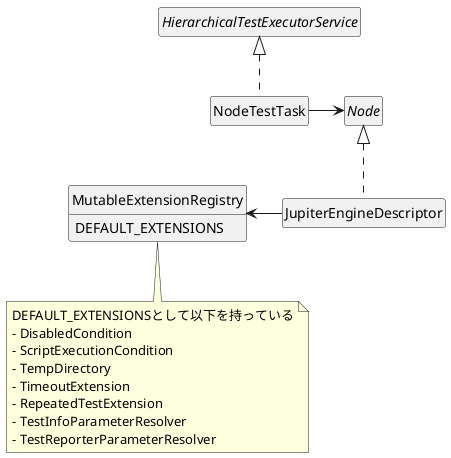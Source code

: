 @startuml

hide empty member
hide circle

    interface HierarchicalTestExecutorService

    class NodeTestTask
    HierarchicalTestExecutorService <|.. NodeTestTask
    interface Node
    NodeTestTask -r-> Node

    class MutableExtensionRegistry {
        DEFAULT_EXTENSIONS
    }
    note bottom of MutableExtensionRegistry
        DEFAULT_EXTENSIONSとして以下を持っている
        - DisabledCondition
        - ScriptExecutionCondition
        - TempDirectory
        - TimeoutExtension
        - RepeatedTestExtension
        - TestInfoParameterResolver
        - TestReporterParameterResolver
    end note

    ' package descriptor {
    class JupiterEngineDescriptor
    JupiterEngineDescriptor -l-> MutableExtensionRegistry
    Node <|.. JupiterEngineDescriptor

@enduml
